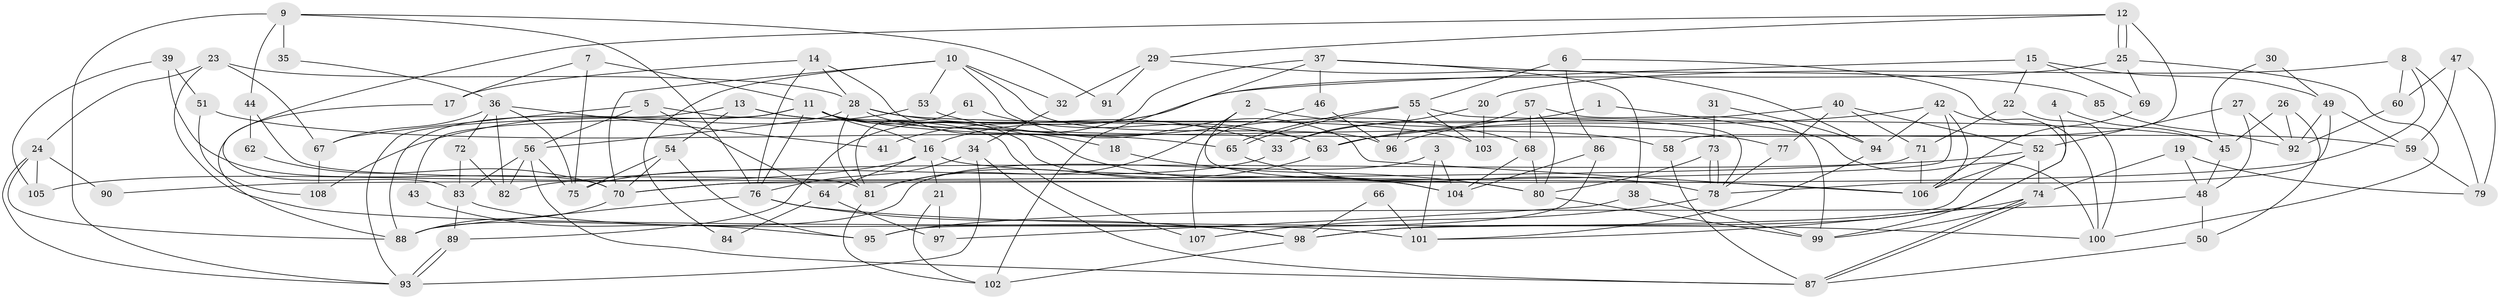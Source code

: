 // coarse degree distribution, {3: 0.2037037037037037, 2: 0.16666666666666666, 4: 0.2037037037037037, 1: 0.018518518518518517, 6: 0.1111111111111111, 5: 0.1111111111111111, 10: 0.05555555555555555, 7: 0.037037037037037035, 8: 0.037037037037037035, 14: 0.018518518518518517, 9: 0.037037037037037035}
// Generated by graph-tools (version 1.1) at 2025/53/03/04/25 21:53:28]
// undirected, 108 vertices, 216 edges
graph export_dot {
graph [start="1"]
  node [color=gray90,style=filled];
  1;
  2;
  3;
  4;
  5;
  6;
  7;
  8;
  9;
  10;
  11;
  12;
  13;
  14;
  15;
  16;
  17;
  18;
  19;
  20;
  21;
  22;
  23;
  24;
  25;
  26;
  27;
  28;
  29;
  30;
  31;
  32;
  33;
  34;
  35;
  36;
  37;
  38;
  39;
  40;
  41;
  42;
  43;
  44;
  45;
  46;
  47;
  48;
  49;
  50;
  51;
  52;
  53;
  54;
  55;
  56;
  57;
  58;
  59;
  60;
  61;
  62;
  63;
  64;
  65;
  66;
  67;
  68;
  69;
  70;
  71;
  72;
  73;
  74;
  75;
  76;
  77;
  78;
  79;
  80;
  81;
  82;
  83;
  84;
  85;
  86;
  87;
  88;
  89;
  90;
  91;
  92;
  93;
  94;
  95;
  96;
  97;
  98;
  99;
  100;
  101;
  102;
  103;
  104;
  105;
  106;
  107;
  108;
  1 -- 100;
  1 -- 33;
  2 -- 81;
  2 -- 80;
  2 -- 77;
  3 -- 88;
  3 -- 104;
  3 -- 101;
  4 -- 45;
  4 -- 98;
  5 -- 67;
  5 -- 107;
  5 -- 56;
  5 -- 64;
  6 -- 55;
  6 -- 100;
  6 -- 86;
  7 -- 11;
  7 -- 75;
  7 -- 17;
  8 -- 20;
  8 -- 79;
  8 -- 60;
  8 -- 70;
  9 -- 93;
  9 -- 76;
  9 -- 35;
  9 -- 44;
  9 -- 91;
  10 -- 106;
  10 -- 70;
  10 -- 32;
  10 -- 53;
  10 -- 84;
  10 -- 96;
  11 -- 88;
  11 -- 58;
  11 -- 16;
  11 -- 43;
  11 -- 59;
  11 -- 76;
  11 -- 104;
  12 -- 25;
  12 -- 25;
  12 -- 29;
  12 -- 58;
  12 -- 83;
  13 -- 54;
  13 -- 93;
  13 -- 63;
  13 -- 103;
  14 -- 76;
  14 -- 17;
  14 -- 18;
  14 -- 28;
  15 -- 16;
  15 -- 49;
  15 -- 22;
  15 -- 69;
  16 -- 106;
  16 -- 21;
  16 -- 64;
  16 -- 105;
  17 -- 88;
  18 -- 80;
  19 -- 48;
  19 -- 74;
  19 -- 79;
  20 -- 33;
  20 -- 103;
  21 -- 97;
  21 -- 102;
  22 -- 100;
  22 -- 71;
  23 -- 24;
  23 -- 67;
  23 -- 28;
  23 -- 101;
  24 -- 88;
  24 -- 93;
  24 -- 90;
  24 -- 105;
  25 -- 69;
  25 -- 41;
  25 -- 100;
  26 -- 92;
  26 -- 50;
  26 -- 45;
  27 -- 52;
  27 -- 48;
  27 -- 92;
  28 -- 33;
  28 -- 45;
  28 -- 56;
  28 -- 81;
  28 -- 104;
  29 -- 32;
  29 -- 94;
  29 -- 91;
  30 -- 45;
  30 -- 49;
  31 -- 73;
  31 -- 94;
  32 -- 34;
  33 -- 75;
  34 -- 87;
  34 -- 76;
  34 -- 93;
  35 -- 36;
  36 -- 82;
  36 -- 72;
  36 -- 41;
  36 -- 67;
  36 -- 75;
  37 -- 89;
  37 -- 102;
  37 -- 38;
  37 -- 46;
  37 -- 85;
  38 -- 99;
  38 -- 97;
  39 -- 105;
  39 -- 70;
  39 -- 51;
  40 -- 96;
  40 -- 52;
  40 -- 71;
  40 -- 77;
  42 -- 99;
  42 -- 106;
  42 -- 63;
  42 -- 70;
  42 -- 94;
  43 -- 95;
  44 -- 81;
  44 -- 62;
  45 -- 48;
  46 -- 96;
  46 -- 107;
  47 -- 79;
  47 -- 59;
  47 -- 60;
  48 -- 95;
  48 -- 50;
  49 -- 92;
  49 -- 78;
  49 -- 59;
  50 -- 87;
  51 -- 65;
  51 -- 108;
  52 -- 74;
  52 -- 98;
  52 -- 82;
  52 -- 106;
  53 -- 68;
  53 -- 108;
  54 -- 70;
  54 -- 75;
  54 -- 95;
  55 -- 65;
  55 -- 65;
  55 -- 78;
  55 -- 96;
  55 -- 103;
  56 -- 75;
  56 -- 82;
  56 -- 83;
  56 -- 87;
  57 -- 63;
  57 -- 99;
  57 -- 68;
  57 -- 80;
  58 -- 87;
  59 -- 79;
  60 -- 92;
  61 -- 81;
  61 -- 63;
  62 -- 70;
  63 -- 81;
  64 -- 84;
  64 -- 97;
  65 -- 78;
  66 -- 101;
  66 -- 98;
  67 -- 108;
  68 -- 104;
  68 -- 80;
  69 -- 106;
  70 -- 88;
  71 -- 90;
  71 -- 106;
  72 -- 82;
  72 -- 83;
  73 -- 80;
  73 -- 78;
  73 -- 78;
  74 -- 101;
  74 -- 87;
  74 -- 87;
  74 -- 99;
  76 -- 98;
  76 -- 88;
  76 -- 100;
  77 -- 78;
  78 -- 107;
  80 -- 99;
  81 -- 102;
  83 -- 89;
  83 -- 98;
  85 -- 92;
  86 -- 104;
  86 -- 95;
  89 -- 93;
  89 -- 93;
  94 -- 101;
  98 -- 102;
}
